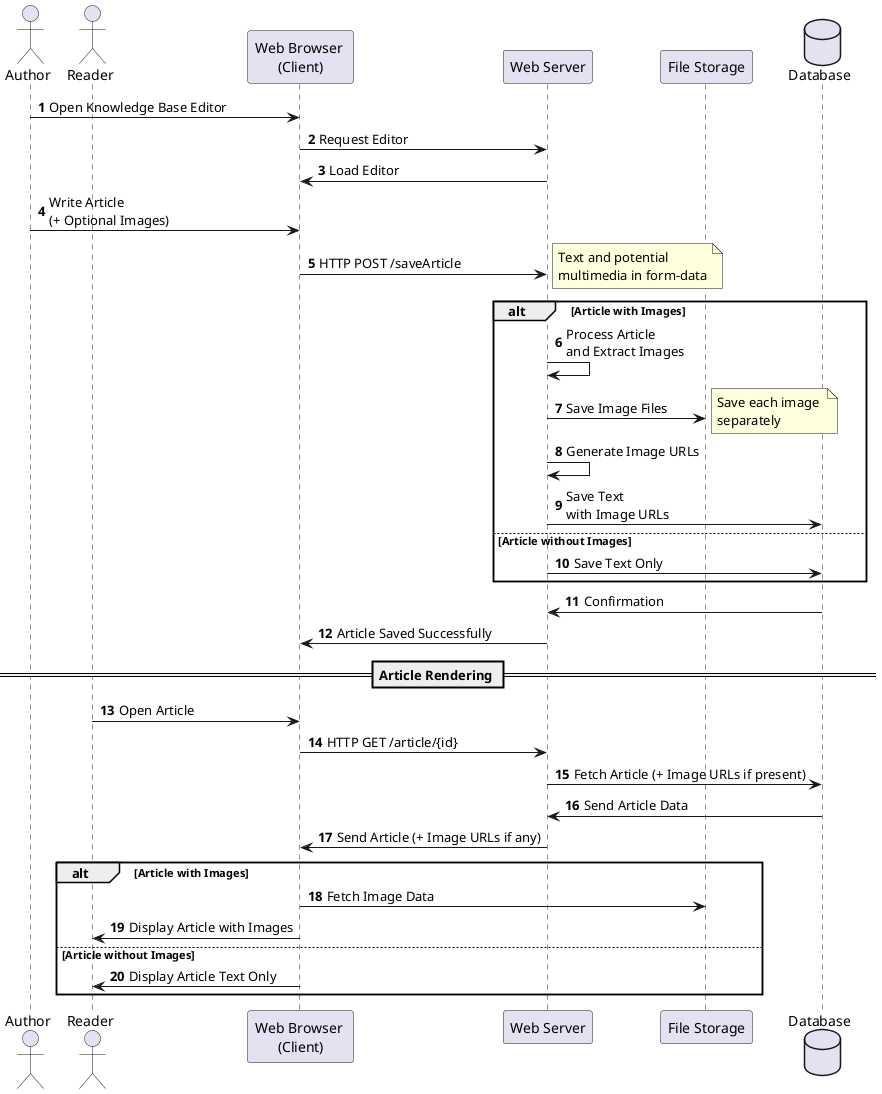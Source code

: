 @startuml

autonumber

actor User1 as "Author"
actor User2 as "Reader"
participant "Web Browser \n(Client)" as Client
participant "Web Server" as Server
participant "File Storage" as Storage
database "Database" as DB

User1 -> Client: Open Knowledge Base Editor
Client -> Server: Request Editor
Server -> Client: Load Editor

User1 -> Client: Write Article \n(+ Optional Images)
Client -> Server: HTTP POST /saveArticle
note right: Text and potential \nmultimedia in form-data

alt Article with Images
    Server -> Server: Process Article\nand Extract Images
    Server -> Storage: Save Image Files
    note right: Save each image \nseparately
    Server -> Server: Generate Image URLs
    Server -> DB: Save Text \nwith Image URLs
else Article without Images
    Server -> DB: Save Text Only
end

DB -> Server: Confirmation
Server -> Client: Article Saved Successfully

== Article Rendering ==

User2 -> Client: Open Article
Client -> Server: HTTP GET /article/{id}
Server -> DB: Fetch Article (+ Image URLs if present)
DB -> Server: Send Article Data
Server -> Client: Send Article (+ Image URLs if any)

alt Article with Images
    Client -> Storage: Fetch Image Data
    Client -> User2: Display Article with Images
else Article without Images
    Client -> User2: Display Article Text Only
end

@enduml
